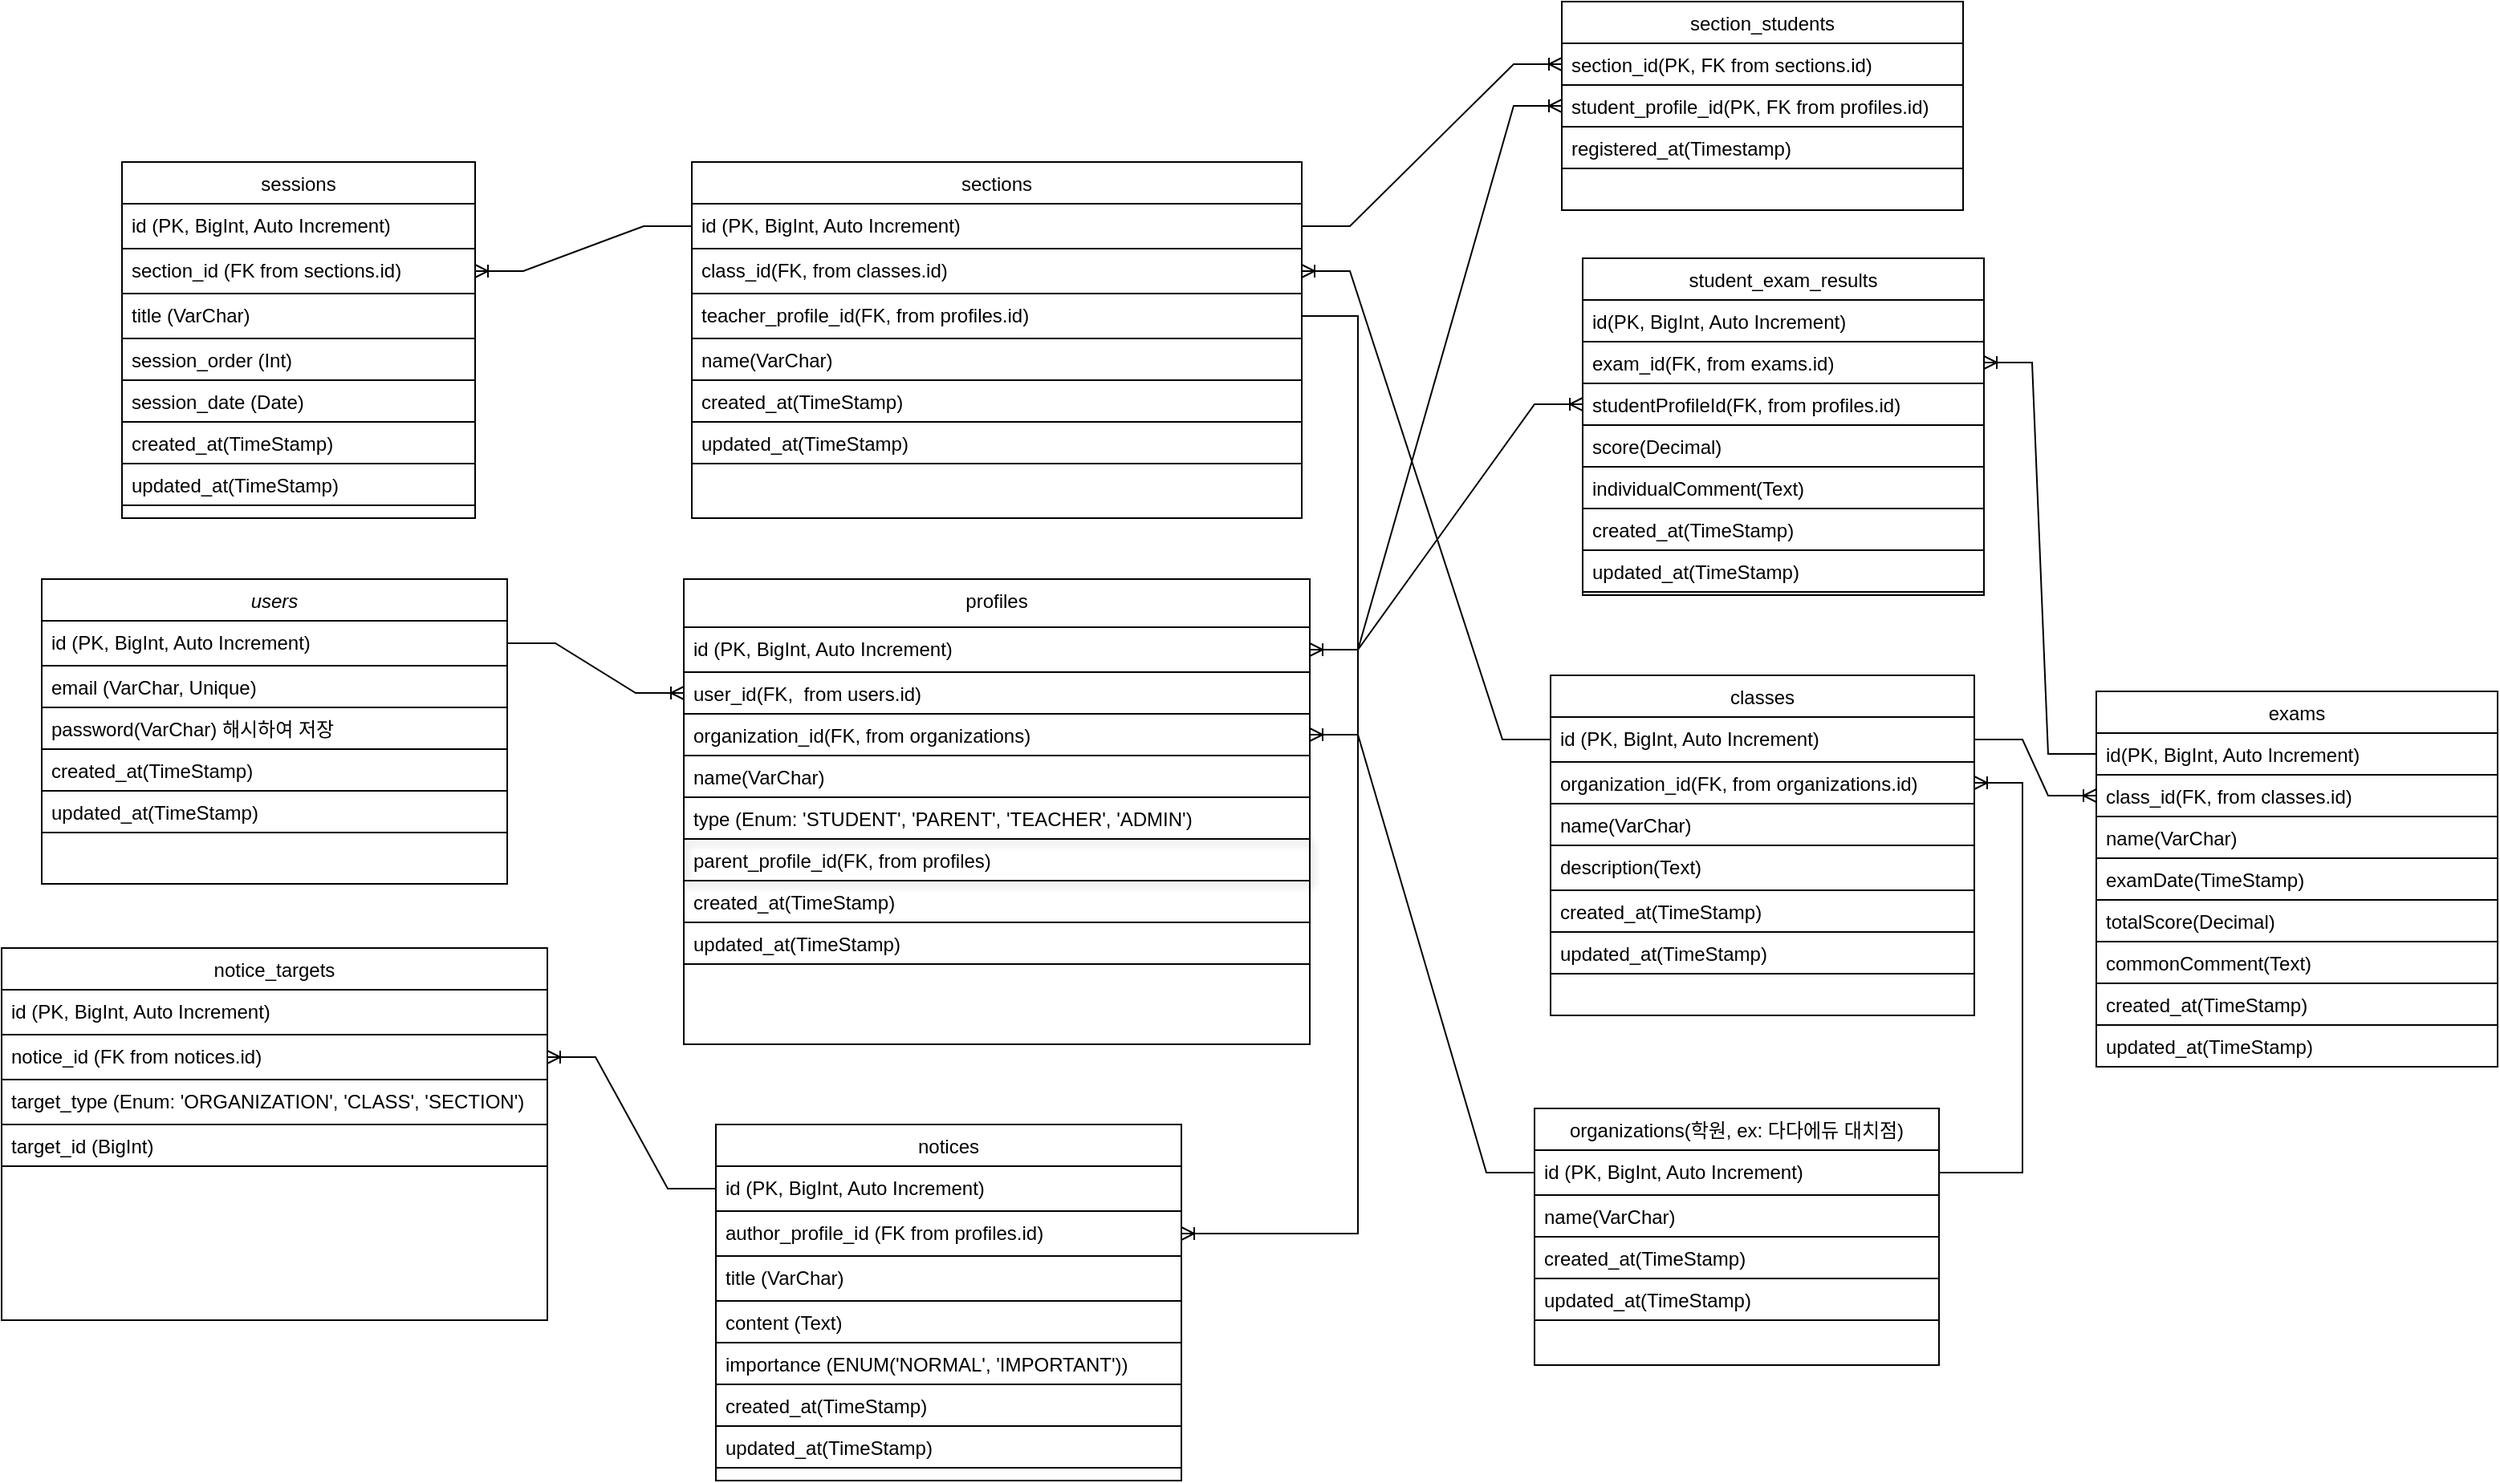 <mxfile version="27.1.5">
  <diagram id="C5RBs43oDa-KdzZeNtuy" name="Page-1">
    <mxGraphModel dx="3854" dy="2714" grid="1" gridSize="10" guides="1" tooltips="1" connect="1" arrows="1" fold="1" page="1" pageScale="1" pageWidth="900" pageHeight="1600" math="0" shadow="0">
      <root>
        <mxCell id="WIyWlLk6GJQsqaUBKTNV-0" />
        <mxCell id="WIyWlLk6GJQsqaUBKTNV-1" parent="WIyWlLk6GJQsqaUBKTNV-0" />
        <mxCell id="zkfFHV4jXpPFQw0GAbJ--0" value="users" style="swimlane;fontStyle=2;align=center;verticalAlign=top;childLayout=stackLayout;horizontal=1;startSize=26;horizontalStack=0;resizeParent=1;resizeLast=0;collapsible=1;marginBottom=0;rounded=0;shadow=0;strokeWidth=1;strokeColor=default;" parent="WIyWlLk6GJQsqaUBKTNV-1" vertex="1">
          <mxGeometry x="-1570" y="-610" width="290" height="190" as="geometry">
            <mxRectangle x="-1480" y="-880" width="160" height="26" as="alternateBounds" />
          </mxGeometry>
        </mxCell>
        <mxCell id="zkfFHV4jXpPFQw0GAbJ--2" value="id (PK, BigInt, Auto Increment)" style="text;align=left;verticalAlign=top;spacingLeft=4;spacingRight=4;overflow=hidden;rotatable=0;points=[[0,0.5],[1,0.5]];portConstraint=eastwest;rounded=0;shadow=0;html=0;strokeColor=default;" parent="zkfFHV4jXpPFQw0GAbJ--0" vertex="1">
          <mxGeometry y="26" width="290" height="28" as="geometry" />
        </mxCell>
        <mxCell id="zkfFHV4jXpPFQw0GAbJ--3" value="email (VarChar, Unique)" style="text;align=left;verticalAlign=top;spacingLeft=4;spacingRight=4;overflow=hidden;rotatable=0;points=[[0,0.5],[1,0.5]];portConstraint=eastwest;rounded=0;shadow=0;html=0;strokeColor=default;" parent="zkfFHV4jXpPFQw0GAbJ--0" vertex="1">
          <mxGeometry y="54" width="290" height="26" as="geometry" />
        </mxCell>
        <mxCell id="1" value="password(VarChar) 해시하여 저장" style="text;align=left;verticalAlign=top;spacingLeft=4;spacingRight=4;overflow=hidden;rotatable=0;points=[[0,0.5],[1,0.5]];portConstraint=eastwest;rounded=0;shadow=0;html=0;strokeColor=default;" parent="zkfFHV4jXpPFQw0GAbJ--0" vertex="1">
          <mxGeometry y="80" width="290" height="26" as="geometry" />
        </mxCell>
        <mxCell id="2" value="created_at(TimeStamp)" style="text;align=left;verticalAlign=top;spacingLeft=4;spacingRight=4;overflow=hidden;rotatable=0;points=[[0,0.5],[1,0.5]];portConstraint=eastwest;rounded=0;shadow=0;html=0;strokeColor=default;" parent="zkfFHV4jXpPFQw0GAbJ--0" vertex="1">
          <mxGeometry y="106" width="290" height="26" as="geometry" />
        </mxCell>
        <mxCell id="3" value="updated_at(TimeStamp)" style="text;align=left;verticalAlign=top;spacingLeft=4;spacingRight=4;overflow=hidden;rotatable=0;points=[[0,0.5],[1,0.5]];portConstraint=eastwest;rounded=0;shadow=0;html=0;strokeColor=default;" parent="zkfFHV4jXpPFQw0GAbJ--0" vertex="1">
          <mxGeometry y="132" width="290" height="26" as="geometry" />
        </mxCell>
        <mxCell id="zkfFHV4jXpPFQw0GAbJ--6" value="profiles" style="swimlane;fontStyle=0;align=center;verticalAlign=top;childLayout=stackLayout;horizontal=1;startSize=30;horizontalStack=0;resizeParent=1;resizeLast=0;collapsible=1;marginBottom=0;rounded=0;shadow=0;strokeWidth=1;" parent="WIyWlLk6GJQsqaUBKTNV-1" vertex="1">
          <mxGeometry x="-1170" y="-610" width="390" height="290" as="geometry">
            <mxRectangle x="130" y="380" width="160" height="26" as="alternateBounds" />
          </mxGeometry>
        </mxCell>
        <mxCell id="7" value="id (PK, BigInt, Auto Increment)" style="text;align=left;verticalAlign=top;spacingLeft=4;spacingRight=4;overflow=hidden;rotatable=0;points=[[0,0.5],[1,0.5]];portConstraint=eastwest;rounded=0;shadow=0;html=0;strokeColor=default;" parent="zkfFHV4jXpPFQw0GAbJ--6" vertex="1">
          <mxGeometry y="30" width="390" height="28" as="geometry" />
        </mxCell>
        <mxCell id="zkfFHV4jXpPFQw0GAbJ--7" value="user_id(FK,  from users.id)" style="text;align=left;verticalAlign=top;spacingLeft=4;spacingRight=4;overflow=hidden;rotatable=0;points=[[0,0.5],[1,0.5]];portConstraint=eastwest;" parent="zkfFHV4jXpPFQw0GAbJ--6" vertex="1">
          <mxGeometry y="58" width="390" height="26" as="geometry" />
        </mxCell>
        <mxCell id="11" value="organization_id(FK, from organizations)" style="text;align=left;verticalAlign=top;spacingLeft=4;spacingRight=4;overflow=hidden;rotatable=0;points=[[0,0.5],[1,0.5]];portConstraint=eastwest;rounded=0;shadow=0;html=0;labelBorderColor=none;strokeColor=default;" parent="zkfFHV4jXpPFQw0GAbJ--6" vertex="1">
          <mxGeometry y="84" width="390" height="26" as="geometry" />
        </mxCell>
        <mxCell id="12" value="name(VarChar)" style="text;align=left;verticalAlign=top;spacingLeft=4;spacingRight=4;overflow=hidden;rotatable=0;points=[[0,0.5],[1,0.5]];portConstraint=eastwest;rounded=0;shadow=0;html=0;strokeColor=default;" parent="zkfFHV4jXpPFQw0GAbJ--6" vertex="1">
          <mxGeometry y="110" width="390" height="26" as="geometry" />
        </mxCell>
        <mxCell id="13" value="type (Enum: &#39;STUDENT&#39;, &#39;PARENT&#39;, &#39;TEACHER&#39;, &#39;ADMIN&#39;)" style="text;align=left;verticalAlign=top;spacingLeft=4;spacingRight=4;overflow=hidden;rotatable=0;points=[[0,0.5],[1,0.5]];portConstraint=eastwest;rounded=0;shadow=0;html=0;strokeColor=default;" parent="zkfFHV4jXpPFQw0GAbJ--6" vertex="1">
          <mxGeometry y="136" width="390" height="26" as="geometry" />
        </mxCell>
        <mxCell id="zkfFHV4jXpPFQw0GAbJ--8" value="parent_profile_id(FK, from profiles)&#xa;" style="text;align=left;verticalAlign=top;spacingLeft=4;spacingRight=4;overflow=hidden;rotatable=0;points=[[0,0.5],[1,0.5]];portConstraint=eastwest;rounded=0;shadow=1;html=0;strokeColor=default;" parent="zkfFHV4jXpPFQw0GAbJ--6" vertex="1">
          <mxGeometry y="162" width="390" height="26" as="geometry" />
        </mxCell>
        <mxCell id="15" value="created_at(TimeStamp)" style="text;align=left;verticalAlign=top;spacingLeft=4;spacingRight=4;overflow=hidden;rotatable=0;points=[[0,0.5],[1,0.5]];portConstraint=eastwest;rounded=0;shadow=0;html=0;strokeColor=default;" parent="zkfFHV4jXpPFQw0GAbJ--6" vertex="1">
          <mxGeometry y="188" width="390" height="26" as="geometry" />
        </mxCell>
        <mxCell id="14" value="updated_at(TimeStamp)" style="text;align=left;verticalAlign=top;spacingLeft=4;spacingRight=4;overflow=hidden;rotatable=0;points=[[0,0.5],[1,0.5]];portConstraint=eastwest;rounded=0;shadow=0;html=0;strokeColor=default;" parent="zkfFHV4jXpPFQw0GAbJ--6" vertex="1">
          <mxGeometry y="214" width="390" height="26" as="geometry" />
        </mxCell>
        <mxCell id="zkfFHV4jXpPFQw0GAbJ--13" value="classes" style="swimlane;fontStyle=0;align=center;verticalAlign=top;childLayout=stackLayout;horizontal=1;startSize=26;horizontalStack=0;resizeParent=1;resizeLast=0;collapsible=1;marginBottom=0;rounded=0;shadow=0;strokeWidth=1;" parent="WIyWlLk6GJQsqaUBKTNV-1" vertex="1">
          <mxGeometry x="-630" y="-550" width="264" height="212" as="geometry">
            <mxRectangle x="340" y="380" width="170" height="26" as="alternateBounds" />
          </mxGeometry>
        </mxCell>
        <mxCell id="16" value="id (PK, BigInt, Auto Increment)" style="text;align=left;verticalAlign=top;spacingLeft=4;spacingRight=4;overflow=hidden;rotatable=0;points=[[0,0.5],[1,0.5]];portConstraint=eastwest;rounded=0;shadow=0;html=0;strokeColor=default;" parent="zkfFHV4jXpPFQw0GAbJ--13" vertex="1">
          <mxGeometry y="26" width="264" height="28" as="geometry" />
        </mxCell>
        <mxCell id="33" value="organization_id(FK, from organizations.id)" style="text;align=left;verticalAlign=top;spacingLeft=4;spacingRight=4;overflow=hidden;rotatable=0;points=[[0,0.5],[1,0.5]];portConstraint=eastwest;rounded=0;shadow=0;html=0;strokeColor=default;" parent="zkfFHV4jXpPFQw0GAbJ--13" vertex="1">
          <mxGeometry y="54" width="264" height="26" as="geometry" />
        </mxCell>
        <mxCell id="34" value="name(VarChar)" style="text;align=left;verticalAlign=top;spacingLeft=4;spacingRight=4;overflow=hidden;rotatable=0;points=[[0,0.5],[1,0.5]];portConstraint=eastwest;rounded=0;shadow=0;html=0;strokeColor=default;" parent="zkfFHV4jXpPFQw0GAbJ--13" vertex="1">
          <mxGeometry y="80" width="264" height="26" as="geometry" />
        </mxCell>
        <mxCell id="19" value="description(Text)" style="text;align=left;verticalAlign=top;spacingLeft=4;spacingRight=4;overflow=hidden;rotatable=0;points=[[0,0.5],[1,0.5]];portConstraint=eastwest;rounded=0;shadow=0;html=0;strokeColor=default;" parent="zkfFHV4jXpPFQw0GAbJ--13" vertex="1">
          <mxGeometry y="106" width="264" height="28" as="geometry" />
        </mxCell>
        <mxCell id="wo15ww65jztCPG4IunRJ-104" value="" style="edgeStyle=entityRelationEdgeStyle;fontSize=12;html=1;endArrow=ERoneToMany;rounded=0;" parent="zkfFHV4jXpPFQw0GAbJ--13" source="16" target="27" edge="1">
          <mxGeometry width="100" height="100" relative="1" as="geometry">
            <mxPoint x="-360" y="480" as="sourcePoint" />
            <mxPoint x="500" y="210" as="targetPoint" />
            <Array as="points">
              <mxPoint x="350" y="40" />
            </Array>
          </mxGeometry>
        </mxCell>
        <mxCell id="23" value="created_at(TimeStamp)" style="text;align=left;verticalAlign=top;spacingLeft=4;spacingRight=4;overflow=hidden;rotatable=0;points=[[0,0.5],[1,0.5]];portConstraint=eastwest;rounded=0;shadow=0;html=0;strokeColor=default;" parent="zkfFHV4jXpPFQw0GAbJ--13" vertex="1">
          <mxGeometry y="134" width="264" height="26" as="geometry" />
        </mxCell>
        <mxCell id="24" value="updated_at(TimeStamp)" style="text;align=left;verticalAlign=top;spacingLeft=4;spacingRight=4;overflow=hidden;rotatable=0;points=[[0,0.5],[1,0.5]];portConstraint=eastwest;rounded=0;shadow=0;html=0;strokeColor=default;" parent="zkfFHV4jXpPFQw0GAbJ--13" vertex="1">
          <mxGeometry y="160" width="264" height="26" as="geometry" />
        </mxCell>
        <mxCell id="zkfFHV4jXpPFQw0GAbJ--17" value="organizations(학원, ex: 다다에듀 대치점)" style="swimlane;fontStyle=0;align=center;verticalAlign=top;childLayout=stackLayout;horizontal=1;startSize=26;horizontalStack=0;resizeParent=1;resizeLast=0;collapsible=1;marginBottom=0;rounded=0;shadow=0;strokeWidth=1;" parent="WIyWlLk6GJQsqaUBKTNV-1" vertex="1">
          <mxGeometry x="-640" y="-280" width="252" height="160" as="geometry">
            <mxRectangle x="550" y="140" width="160" height="26" as="alternateBounds" />
          </mxGeometry>
        </mxCell>
        <mxCell id="4" value="id (PK, BigInt, Auto Increment)" style="text;align=left;verticalAlign=top;spacingLeft=4;spacingRight=4;overflow=hidden;rotatable=0;points=[[0,0.5],[1,0.5]];portConstraint=eastwest;rounded=0;shadow=0;html=0;strokeColor=default;" parent="zkfFHV4jXpPFQw0GAbJ--17" vertex="1">
          <mxGeometry y="26" width="252" height="28" as="geometry" />
        </mxCell>
        <mxCell id="zkfFHV4jXpPFQw0GAbJ--19" value="name(VarChar)" style="text;align=left;verticalAlign=top;spacingLeft=4;spacingRight=4;overflow=hidden;rotatable=0;points=[[0,0.5],[1,0.5]];portConstraint=eastwest;rounded=0;shadow=0;html=0;strokeColor=default;" parent="zkfFHV4jXpPFQw0GAbJ--17" vertex="1">
          <mxGeometry y="54" width="252" height="26" as="geometry" />
        </mxCell>
        <mxCell id="5" value="created_at(TimeStamp)" style="text;align=left;verticalAlign=top;spacingLeft=4;spacingRight=4;overflow=hidden;rotatable=0;points=[[0,0.5],[1,0.5]];portConstraint=eastwest;rounded=0;shadow=0;html=0;strokeColor=default;" parent="zkfFHV4jXpPFQw0GAbJ--17" vertex="1">
          <mxGeometry y="80" width="252" height="26" as="geometry" />
        </mxCell>
        <mxCell id="6" value="updated_at(TimeStamp)" style="text;align=left;verticalAlign=top;spacingLeft=4;spacingRight=4;overflow=hidden;rotatable=0;points=[[0,0.5],[1,0.5]];portConstraint=eastwest;rounded=0;shadow=0;html=0;strokeColor=default;" parent="zkfFHV4jXpPFQw0GAbJ--17" vertex="1">
          <mxGeometry y="106" width="252" height="26" as="geometry" />
        </mxCell>
        <mxCell id="25" value="sections" style="swimlane;fontStyle=0;align=center;verticalAlign=top;childLayout=stackLayout;horizontal=1;startSize=26;horizontalStack=0;resizeParent=1;resizeLast=0;collapsible=1;marginBottom=0;rounded=0;shadow=0;strokeWidth=1;" parent="WIyWlLk6GJQsqaUBKTNV-1" vertex="1">
          <mxGeometry x="-1165" y="-870" width="380" height="222" as="geometry">
            <mxRectangle x="340" y="380" width="170" height="26" as="alternateBounds" />
          </mxGeometry>
        </mxCell>
        <mxCell id="26" value="id (PK, BigInt, Auto Increment)" style="text;align=left;verticalAlign=top;spacingLeft=4;spacingRight=4;overflow=hidden;rotatable=0;points=[[0,0.5],[1,0.5]];portConstraint=eastwest;rounded=0;shadow=0;html=0;strokeColor=default;" parent="25" vertex="1">
          <mxGeometry y="26" width="380" height="28" as="geometry" />
        </mxCell>
        <mxCell id="27" value="class_id(FK, from classes.id)" style="text;align=left;verticalAlign=top;spacingLeft=4;spacingRight=4;overflow=hidden;rotatable=0;points=[[0,0.5],[1,0.5]];portConstraint=eastwest;rounded=0;shadow=0;html=0;strokeColor=default;" parent="25" vertex="1">
          <mxGeometry y="54" width="380" height="28" as="geometry" />
        </mxCell>
        <mxCell id="28" value="teacher_profile_id(FK, from profiles.id)" style="text;align=left;verticalAlign=top;spacingLeft=4;spacingRight=4;overflow=hidden;rotatable=0;points=[[0,0.5],[1,0.5]];portConstraint=eastwest;rounded=0;shadow=0;html=0;strokeColor=default;" parent="25" vertex="1">
          <mxGeometry y="82" width="380" height="28" as="geometry" />
        </mxCell>
        <mxCell id="29" value="name(VarChar)" style="text;align=left;verticalAlign=top;spacingLeft=4;spacingRight=4;overflow=hidden;rotatable=0;points=[[0,0.5],[1,0.5]];portConstraint=eastwest;rounded=0;shadow=0;html=0;strokeColor=default;" parent="25" vertex="1">
          <mxGeometry y="110" width="380" height="26" as="geometry" />
        </mxCell>
        <mxCell id="30" value="created_at(TimeStamp)" style="text;align=left;verticalAlign=top;spacingLeft=4;spacingRight=4;overflow=hidden;rotatable=0;points=[[0,0.5],[1,0.5]];portConstraint=eastwest;rounded=0;shadow=0;html=0;strokeColor=default;" parent="25" vertex="1">
          <mxGeometry y="136" width="380" height="26" as="geometry" />
        </mxCell>
        <mxCell id="31" value="updated_at(TimeStamp)" style="text;align=left;verticalAlign=top;spacingLeft=4;spacingRight=4;overflow=hidden;rotatable=0;points=[[0,0.5],[1,0.5]];portConstraint=eastwest;rounded=0;shadow=0;html=0;strokeColor=default;" parent="25" vertex="1">
          <mxGeometry y="162" width="380" height="26" as="geometry" />
        </mxCell>
        <mxCell id="35" value="section_students" style="swimlane;fontStyle=0;align=center;verticalAlign=top;childLayout=stackLayout;horizontal=1;startSize=26;horizontalStack=0;resizeParent=1;resizeLast=0;collapsible=1;marginBottom=0;rounded=0;shadow=0;strokeWidth=1;" parent="WIyWlLk6GJQsqaUBKTNV-1" vertex="1">
          <mxGeometry x="-623" y="-970" width="250" height="130" as="geometry">
            <mxRectangle x="340" y="380" width="170" height="26" as="alternateBounds" />
          </mxGeometry>
        </mxCell>
        <mxCell id="39" value="section_id(PK, FK from sections.id)" style="text;align=left;verticalAlign=top;spacingLeft=4;spacingRight=4;overflow=hidden;rotatable=0;points=[[0,0.5],[1,0.5]];portConstraint=eastwest;rounded=0;shadow=0;html=0;strokeColor=default;" parent="35" vertex="1">
          <mxGeometry y="26" width="250" height="26" as="geometry" />
        </mxCell>
        <mxCell id="40" value="student_profile_id(PK, FK from profiles.id)" style="text;align=left;verticalAlign=top;spacingLeft=4;spacingRight=4;overflow=hidden;rotatable=0;points=[[0,0.5],[1,0.5]];portConstraint=eastwest;rounded=0;shadow=0;html=0;strokeColor=default;" parent="35" vertex="1">
          <mxGeometry y="52" width="250" height="26" as="geometry" />
        </mxCell>
        <mxCell id="41" value="registered_at(Timestamp)" style="text;align=left;verticalAlign=top;spacingLeft=4;spacingRight=4;overflow=hidden;rotatable=0;points=[[0,0.5],[1,0.5]];portConstraint=eastwest;rounded=0;shadow=0;html=0;strokeColor=default;" parent="35" vertex="1">
          <mxGeometry y="78" width="250" height="26" as="geometry" />
        </mxCell>
        <mxCell id="43" value="sessions" style="swimlane;fontStyle=0;align=center;verticalAlign=top;childLayout=stackLayout;horizontal=1;startSize=26;horizontalStack=0;resizeParent=1;resizeLast=0;collapsible=1;marginBottom=0;rounded=0;shadow=0;strokeWidth=1;" parent="WIyWlLk6GJQsqaUBKTNV-1" vertex="1">
          <mxGeometry x="-1520" y="-870" width="220" height="222" as="geometry">
            <mxRectangle x="340" y="380" width="170" height="26" as="alternateBounds" />
          </mxGeometry>
        </mxCell>
        <mxCell id="44" value="id (PK, BigInt, Auto Increment)" style="text;align=left;verticalAlign=top;spacingLeft=4;spacingRight=4;overflow=hidden;rotatable=0;points=[[0,0.5],[1,0.5]];portConstraint=eastwest;rounded=0;shadow=0;html=0;strokeColor=default;" parent="43" vertex="1">
          <mxGeometry y="26" width="220" height="28" as="geometry" />
        </mxCell>
        <mxCell id="45" value="section_id (FK from sections.id)" style="text;align=left;verticalAlign=top;spacingLeft=4;spacingRight=4;overflow=hidden;rotatable=0;points=[[0,0.5],[1,0.5]];portConstraint=eastwest;rounded=0;shadow=0;html=0;strokeColor=default;" parent="43" vertex="1">
          <mxGeometry y="54" width="220" height="28" as="geometry" />
        </mxCell>
        <mxCell id="46" value="title (VarChar)" style="text;align=left;verticalAlign=top;spacingLeft=4;spacingRight=4;overflow=hidden;rotatable=0;points=[[0,0.5],[1,0.5]];portConstraint=eastwest;rounded=0;shadow=0;html=0;strokeColor=default;" parent="43" vertex="1">
          <mxGeometry y="82" width="220" height="28" as="geometry" />
        </mxCell>
        <mxCell id="47" value="session_order (Int)" style="text;align=left;verticalAlign=top;spacingLeft=4;spacingRight=4;overflow=hidden;rotatable=0;points=[[0,0.5],[1,0.5]];portConstraint=eastwest;rounded=0;shadow=0;html=0;strokeColor=default;" parent="43" vertex="1">
          <mxGeometry y="110" width="220" height="26" as="geometry" />
        </mxCell>
        <mxCell id="51" value="session_date (Date)" style="text;align=left;verticalAlign=top;spacingLeft=4;spacingRight=4;overflow=hidden;rotatable=0;points=[[0,0.5],[1,0.5]];portConstraint=eastwest;rounded=0;shadow=0;html=0;strokeColor=default;" parent="43" vertex="1">
          <mxGeometry y="136" width="220" height="26" as="geometry" />
        </mxCell>
        <mxCell id="48" value="created_at(TimeStamp)" style="text;align=left;verticalAlign=top;spacingLeft=4;spacingRight=4;overflow=hidden;rotatable=0;points=[[0,0.5],[1,0.5]];portConstraint=eastwest;rounded=0;shadow=0;html=0;strokeColor=default;" parent="43" vertex="1">
          <mxGeometry y="162" width="220" height="26" as="geometry" />
        </mxCell>
        <mxCell id="49" value="updated_at(TimeStamp)" style="text;align=left;verticalAlign=top;spacingLeft=4;spacingRight=4;overflow=hidden;rotatable=0;points=[[0,0.5],[1,0.5]];portConstraint=eastwest;rounded=0;shadow=0;html=0;strokeColor=default;" parent="43" vertex="1">
          <mxGeometry y="188" width="220" height="26" as="geometry" />
        </mxCell>
        <mxCell id="52" value="notices" style="swimlane;fontStyle=0;align=center;verticalAlign=top;childLayout=stackLayout;horizontal=1;startSize=26;horizontalStack=0;resizeParent=1;resizeLast=0;collapsible=1;marginBottom=0;rounded=0;shadow=0;strokeWidth=1;" parent="WIyWlLk6GJQsqaUBKTNV-1" vertex="1">
          <mxGeometry x="-1150" y="-270" width="290" height="222" as="geometry">
            <mxRectangle x="340" y="380" width="170" height="26" as="alternateBounds" />
          </mxGeometry>
        </mxCell>
        <mxCell id="53" value="id (PK, BigInt, Auto Increment)" style="text;align=left;verticalAlign=top;spacingLeft=4;spacingRight=4;overflow=hidden;rotatable=0;points=[[0,0.5],[1,0.5]];portConstraint=eastwest;rounded=0;shadow=0;html=0;strokeColor=default;" parent="52" vertex="1">
          <mxGeometry y="26" width="290" height="28" as="geometry" />
        </mxCell>
        <mxCell id="54" value="author_profile_id (FK from profiles.id)" style="text;align=left;verticalAlign=top;spacingLeft=4;spacingRight=4;overflow=hidden;rotatable=0;points=[[0,0.5],[1,0.5]];portConstraint=eastwest;rounded=0;shadow=0;html=0;strokeColor=default;" parent="52" vertex="1">
          <mxGeometry y="54" width="290" height="28" as="geometry" />
        </mxCell>
        <mxCell id="55" value="title (VarChar)" style="text;align=left;verticalAlign=top;spacingLeft=4;spacingRight=4;overflow=hidden;rotatable=0;points=[[0,0.5],[1,0.5]];portConstraint=eastwest;rounded=0;shadow=0;html=0;strokeColor=default;" parent="52" vertex="1">
          <mxGeometry y="82" width="290" height="28" as="geometry" />
        </mxCell>
        <mxCell id="56" value="content (Text)" style="text;align=left;verticalAlign=top;spacingLeft=4;spacingRight=4;overflow=hidden;rotatable=0;points=[[0,0.5],[1,0.5]];portConstraint=eastwest;rounded=0;shadow=0;html=0;strokeColor=default;" parent="52" vertex="1">
          <mxGeometry y="110" width="290" height="26" as="geometry" />
        </mxCell>
        <mxCell id="Kz8PJ6qITgdnV9pDrZpg-69" value="importance (ENUM(&#39;NORMAL&#39;, &#39;IMPORTANT&#39;))" style="text;align=left;verticalAlign=top;spacingLeft=4;spacingRight=4;overflow=hidden;rotatable=0;points=[[0,0.5],[1,0.5]];portConstraint=eastwest;rounded=0;shadow=0;html=0;" vertex="1" parent="52">
          <mxGeometry y="136" width="290" height="26" as="geometry" />
        </mxCell>
        <mxCell id="58" value="created_at(TimeStamp)" style="text;align=left;verticalAlign=top;spacingLeft=4;spacingRight=4;overflow=hidden;rotatable=0;points=[[0,0.5],[1,0.5]];portConstraint=eastwest;rounded=0;shadow=0;html=0;strokeColor=default;" parent="52" vertex="1">
          <mxGeometry y="162" width="290" height="26" as="geometry" />
        </mxCell>
        <mxCell id="59" value="updated_at(TimeStamp)" style="text;align=left;verticalAlign=top;spacingLeft=4;spacingRight=4;overflow=hidden;rotatable=0;points=[[0,0.5],[1,0.5]];portConstraint=eastwest;rounded=0;shadow=0;html=0;strokeColor=default;" parent="52" vertex="1">
          <mxGeometry y="188" width="290" height="26" as="geometry" />
        </mxCell>
        <mxCell id="61" value="notice_targets" style="swimlane;fontStyle=0;align=center;verticalAlign=top;childLayout=stackLayout;horizontal=1;startSize=26;horizontalStack=0;resizeParent=1;resizeLast=0;collapsible=1;marginBottom=0;rounded=0;shadow=0;strokeWidth=1;" parent="WIyWlLk6GJQsqaUBKTNV-1" vertex="1">
          <mxGeometry x="-1595" y="-380" width="340" height="232" as="geometry">
            <mxRectangle x="340" y="380" width="170" height="26" as="alternateBounds" />
          </mxGeometry>
        </mxCell>
        <mxCell id="62" value="id (PK, BigInt, Auto Increment)" style="text;align=left;verticalAlign=top;spacingLeft=4;spacingRight=4;overflow=hidden;rotatable=0;points=[[0,0.5],[1,0.5]];portConstraint=eastwest;rounded=0;shadow=0;html=0;strokeColor=default;" parent="61" vertex="1">
          <mxGeometry y="26" width="340" height="28" as="geometry" />
        </mxCell>
        <mxCell id="63" value="notice_id (FK from notices.id)" style="text;align=left;verticalAlign=top;spacingLeft=4;spacingRight=4;overflow=hidden;rotatable=0;points=[[0,0.5],[1,0.5]];portConstraint=eastwest;rounded=0;shadow=0;html=0;strokeColor=default;" parent="61" vertex="1">
          <mxGeometry y="54" width="340" height="28" as="geometry" />
        </mxCell>
        <mxCell id="64" value="target_type (Enum: &#39;ORGANIZATION&#39;, &#39;CLASS&#39;, &#39;SECTION&#39;)" style="text;align=left;verticalAlign=top;spacingLeft=4;spacingRight=4;overflow=hidden;rotatable=0;points=[[0,0.5],[1,0.5]];portConstraint=eastwest;rounded=0;shadow=0;html=0;strokeColor=default;" parent="61" vertex="1">
          <mxGeometry y="82" width="340" height="28" as="geometry" />
        </mxCell>
        <mxCell id="65" value="target_id (BigInt)" style="text;align=left;verticalAlign=top;spacingLeft=4;spacingRight=4;overflow=hidden;rotatable=0;points=[[0,0.5],[1,0.5]];portConstraint=eastwest;rounded=0;shadow=0;html=0;strokeColor=default;" parent="61" vertex="1">
          <mxGeometry y="110" width="340" height="26" as="geometry" />
        </mxCell>
        <mxCell id="wo15ww65jztCPG4IunRJ-105" value="" style="edgeStyle=entityRelationEdgeStyle;fontSize=12;html=1;endArrow=ERoneToMany;rounded=0;" parent="WIyWlLk6GJQsqaUBKTNV-1" source="4" target="33" edge="1">
          <mxGeometry width="100" height="100" relative="1" as="geometry">
            <mxPoint x="-550" y="-240" as="sourcePoint" />
            <mxPoint x="520" y="758" as="targetPoint" />
          </mxGeometry>
        </mxCell>
        <mxCell id="wo15ww65jztCPG4IunRJ-106" value="" style="edgeStyle=entityRelationEdgeStyle;fontSize=12;html=1;endArrow=ERoneToMany;rounded=0;" parent="WIyWlLk6GJQsqaUBKTNV-1" source="4" target="11" edge="1">
          <mxGeometry width="100" height="100" relative="1" as="geometry">
            <mxPoint x="-420" y="-530" as="sourcePoint" />
            <mxPoint x="-342" y="-503" as="targetPoint" />
            <Array as="points">
              <mxPoint x="-710" y="-470" />
              <mxPoint x="-370" y="-500" />
            </Array>
          </mxGeometry>
        </mxCell>
        <mxCell id="wo15ww65jztCPG4IunRJ-107" value="" style="edgeStyle=entityRelationEdgeStyle;fontSize=12;html=1;endArrow=ERoneToMany;rounded=0;" parent="WIyWlLk6GJQsqaUBKTNV-1" source="zkfFHV4jXpPFQw0GAbJ--2" target="zkfFHV4jXpPFQw0GAbJ--7" edge="1">
          <mxGeometry width="100" height="100" relative="1" as="geometry">
            <mxPoint x="-1260" y="-400" as="sourcePoint" />
            <mxPoint x="-1350" y="-343" as="targetPoint" />
            <Array as="points">
              <mxPoint x="-1280" y="-300" />
              <mxPoint x="-940" y="-330" />
            </Array>
          </mxGeometry>
        </mxCell>
        <mxCell id="wo15ww65jztCPG4IunRJ-108" value="" style="edgeStyle=entityRelationEdgeStyle;fontSize=12;html=1;endArrow=ERoneToMany;rounded=0;" parent="WIyWlLk6GJQsqaUBKTNV-1" source="28" target="7" edge="1">
          <mxGeometry width="100" height="100" relative="1" as="geometry">
            <mxPoint x="-240" y="-478" as="sourcePoint" />
            <mxPoint x="-430" y="-730" as="targetPoint" />
            <Array as="points">
              <mxPoint x="110" y="-478" />
            </Array>
          </mxGeometry>
        </mxCell>
        <mxCell id="wo15ww65jztCPG4IunRJ-109" value="" style="edgeStyle=entityRelationEdgeStyle;fontSize=12;html=1;endArrow=ERoneToMany;rounded=0;" parent="WIyWlLk6GJQsqaUBKTNV-1" source="26" target="45" edge="1">
          <mxGeometry width="100" height="100" relative="1" as="geometry">
            <mxPoint x="-730" y="-500" as="sourcePoint" />
            <mxPoint x="-960" y="-90" as="targetPoint" />
            <Array as="points">
              <mxPoint x="-320" y="146" />
            </Array>
          </mxGeometry>
        </mxCell>
        <mxCell id="wo15ww65jztCPG4IunRJ-110" value="" style="edgeStyle=entityRelationEdgeStyle;fontSize=12;html=1;endArrow=ERoneToMany;rounded=0;" parent="WIyWlLk6GJQsqaUBKTNV-1" source="7" target="54" edge="1">
          <mxGeometry width="100" height="100" relative="1" as="geometry">
            <mxPoint x="-650" y="-360" as="sourcePoint" />
            <mxPoint x="-880" y="-132" as="targetPoint" />
            <Array as="points">
              <mxPoint x="10" y="-44" />
            </Array>
          </mxGeometry>
        </mxCell>
        <mxCell id="wo15ww65jztCPG4IunRJ-111" value="" style="edgeStyle=entityRelationEdgeStyle;fontSize=12;html=1;endArrow=ERoneToMany;rounded=0;" parent="WIyWlLk6GJQsqaUBKTNV-1" source="53" target="63" edge="1">
          <mxGeometry width="100" height="100" relative="1" as="geometry">
            <mxPoint x="-1060" y="-340" as="sourcePoint" />
            <mxPoint x="-1220" y="-56" as="targetPoint" />
            <Array as="points">
              <mxPoint x="120" y="182" />
            </Array>
          </mxGeometry>
        </mxCell>
        <mxCell id="wo15ww65jztCPG4IunRJ-112" value="" style="edgeStyle=entityRelationEdgeStyle;fontSize=12;html=1;endArrow=ERoneToMany;rounded=0;" parent="WIyWlLk6GJQsqaUBKTNV-1" source="7" target="40" edge="1">
          <mxGeometry width="100" height="100" relative="1" as="geometry">
            <mxPoint x="-470" y="-361" as="sourcePoint" />
            <mxPoint x="-312" y="-410" as="targetPoint" />
          </mxGeometry>
        </mxCell>
        <mxCell id="wo15ww65jztCPG4IunRJ-113" value="" style="edgeStyle=entityRelationEdgeStyle;fontSize=12;html=1;endArrow=ERoneToMany;rounded=0;" parent="WIyWlLk6GJQsqaUBKTNV-1" source="26" target="39" edge="1">
          <mxGeometry width="100" height="100" relative="1" as="geometry">
            <mxPoint x="-780" y="-250" as="sourcePoint" />
            <mxPoint x="-604" y="101" as="targetPoint" />
          </mxGeometry>
        </mxCell>
        <mxCell id="Kz8PJ6qITgdnV9pDrZpg-71" value="exams" style="swimlane;fontStyle=0;align=center;verticalAlign=top;childLayout=stackLayout;horizontal=1;startSize=26;horizontalStack=0;resizeParent=1;resizeLast=0;collapsible=1;marginBottom=0;rounded=0;shadow=0;strokeWidth=1;" vertex="1" parent="WIyWlLk6GJQsqaUBKTNV-1">
          <mxGeometry x="-290" y="-540" width="250" height="234" as="geometry">
            <mxRectangle x="340" y="380" width="170" height="26" as="alternateBounds" />
          </mxGeometry>
        </mxCell>
        <mxCell id="Kz8PJ6qITgdnV9pDrZpg-72" value="id(PK, BigInt, Auto Increment)" style="text;align=left;verticalAlign=top;spacingLeft=4;spacingRight=4;overflow=hidden;rotatable=0;points=[[0,0.5],[1,0.5]];portConstraint=eastwest;rounded=0;shadow=0;html=0;strokeColor=default;" vertex="1" parent="Kz8PJ6qITgdnV9pDrZpg-71">
          <mxGeometry y="26" width="250" height="26" as="geometry" />
        </mxCell>
        <mxCell id="Kz8PJ6qITgdnV9pDrZpg-73" value="class_id(FK, from classes.id)" style="text;align=left;verticalAlign=top;spacingLeft=4;spacingRight=4;overflow=hidden;rotatable=0;points=[[0,0.5],[1,0.5]];portConstraint=eastwest;rounded=0;shadow=0;html=0;strokeColor=default;" vertex="1" parent="Kz8PJ6qITgdnV9pDrZpg-71">
          <mxGeometry y="52" width="250" height="26" as="geometry" />
        </mxCell>
        <mxCell id="Kz8PJ6qITgdnV9pDrZpg-74" value="name(VarChar)" style="text;align=left;verticalAlign=top;spacingLeft=4;spacingRight=4;overflow=hidden;rotatable=0;points=[[0,0.5],[1,0.5]];portConstraint=eastwest;rounded=0;shadow=0;html=0;strokeColor=default;" vertex="1" parent="Kz8PJ6qITgdnV9pDrZpg-71">
          <mxGeometry y="78" width="250" height="26" as="geometry" />
        </mxCell>
        <mxCell id="Kz8PJ6qITgdnV9pDrZpg-75" value="examDate(TimeStamp)" style="text;align=left;verticalAlign=top;spacingLeft=4;spacingRight=4;overflow=hidden;rotatable=0;points=[[0,0.5],[1,0.5]];portConstraint=eastwest;rounded=0;shadow=0;html=0;strokeColor=default;" vertex="1" parent="Kz8PJ6qITgdnV9pDrZpg-71">
          <mxGeometry y="104" width="250" height="26" as="geometry" />
        </mxCell>
        <mxCell id="Kz8PJ6qITgdnV9pDrZpg-76" value="totalScore(Decimal)" style="text;align=left;verticalAlign=top;spacingLeft=4;spacingRight=4;overflow=hidden;rotatable=0;points=[[0,0.5],[1,0.5]];portConstraint=eastwest;rounded=0;shadow=0;html=0;strokeColor=default;" vertex="1" parent="Kz8PJ6qITgdnV9pDrZpg-71">
          <mxGeometry y="130" width="250" height="26" as="geometry" />
        </mxCell>
        <mxCell id="Kz8PJ6qITgdnV9pDrZpg-77" value="commonComment(Text)" style="text;align=left;verticalAlign=top;spacingLeft=4;spacingRight=4;overflow=hidden;rotatable=0;points=[[0,0.5],[1,0.5]];portConstraint=eastwest;rounded=0;shadow=0;html=0;strokeColor=default;" vertex="1" parent="Kz8PJ6qITgdnV9pDrZpg-71">
          <mxGeometry y="156" width="250" height="26" as="geometry" />
        </mxCell>
        <mxCell id="Kz8PJ6qITgdnV9pDrZpg-78" value="created_at(TimeStamp)" style="text;align=left;verticalAlign=top;spacingLeft=4;spacingRight=4;overflow=hidden;rotatable=0;points=[[0,0.5],[1,0.5]];portConstraint=eastwest;rounded=0;shadow=0;html=0;strokeColor=default;" vertex="1" parent="Kz8PJ6qITgdnV9pDrZpg-71">
          <mxGeometry y="182" width="250" height="26" as="geometry" />
        </mxCell>
        <mxCell id="Kz8PJ6qITgdnV9pDrZpg-79" value="updated_at(TimeStamp)" style="text;align=left;verticalAlign=top;spacingLeft=4;spacingRight=4;overflow=hidden;rotatable=0;points=[[0,0.5],[1,0.5]];portConstraint=eastwest;rounded=0;shadow=0;html=0;strokeColor=default;" vertex="1" parent="Kz8PJ6qITgdnV9pDrZpg-71">
          <mxGeometry y="208" width="250" height="26" as="geometry" />
        </mxCell>
        <mxCell id="Kz8PJ6qITgdnV9pDrZpg-80" value="student_exam_results" style="swimlane;fontStyle=0;align=center;verticalAlign=top;childLayout=stackLayout;horizontal=1;startSize=26;horizontalStack=0;resizeParent=1;resizeLast=0;collapsible=1;marginBottom=0;rounded=0;shadow=0;strokeWidth=1;" vertex="1" parent="WIyWlLk6GJQsqaUBKTNV-1">
          <mxGeometry x="-610" y="-810" width="250" height="210" as="geometry">
            <mxRectangle x="340" y="380" width="170" height="26" as="alternateBounds" />
          </mxGeometry>
        </mxCell>
        <mxCell id="Kz8PJ6qITgdnV9pDrZpg-81" value="id(PK, BigInt, Auto Increment)" style="text;align=left;verticalAlign=top;spacingLeft=4;spacingRight=4;overflow=hidden;rotatable=0;points=[[0,0.5],[1,0.5]];portConstraint=eastwest;rounded=0;shadow=0;html=0;strokeColor=default;" vertex="1" parent="Kz8PJ6qITgdnV9pDrZpg-80">
          <mxGeometry y="26" width="250" height="26" as="geometry" />
        </mxCell>
        <mxCell id="Kz8PJ6qITgdnV9pDrZpg-82" value="exam_id(FK, from exams.id)" style="text;align=left;verticalAlign=top;spacingLeft=4;spacingRight=4;overflow=hidden;rotatable=0;points=[[0,0.5],[1,0.5]];portConstraint=eastwest;rounded=0;shadow=0;html=0;strokeColor=default;" vertex="1" parent="Kz8PJ6qITgdnV9pDrZpg-80">
          <mxGeometry y="52" width="250" height="26" as="geometry" />
        </mxCell>
        <mxCell id="Kz8PJ6qITgdnV9pDrZpg-83" value="studentProfileId(FK, from profiles.id)" style="text;align=left;verticalAlign=top;spacingLeft=4;spacingRight=4;overflow=hidden;rotatable=0;points=[[0,0.5],[1,0.5]];portConstraint=eastwest;rounded=0;shadow=0;html=0;strokeColor=default;" vertex="1" parent="Kz8PJ6qITgdnV9pDrZpg-80">
          <mxGeometry y="78" width="250" height="26" as="geometry" />
        </mxCell>
        <mxCell id="Kz8PJ6qITgdnV9pDrZpg-84" value="score(Decimal)" style="text;align=left;verticalAlign=top;spacingLeft=4;spacingRight=4;overflow=hidden;rotatable=0;points=[[0,0.5],[1,0.5]];portConstraint=eastwest;rounded=0;shadow=0;html=0;strokeColor=default;" vertex="1" parent="Kz8PJ6qITgdnV9pDrZpg-80">
          <mxGeometry y="104" width="250" height="26" as="geometry" />
        </mxCell>
        <mxCell id="Kz8PJ6qITgdnV9pDrZpg-85" value="individualComment(Text)" style="text;align=left;verticalAlign=top;spacingLeft=4;spacingRight=4;overflow=hidden;rotatable=0;points=[[0,0.5],[1,0.5]];portConstraint=eastwest;rounded=0;shadow=0;html=0;strokeColor=default;" vertex="1" parent="Kz8PJ6qITgdnV9pDrZpg-80">
          <mxGeometry y="130" width="250" height="26" as="geometry" />
        </mxCell>
        <mxCell id="Kz8PJ6qITgdnV9pDrZpg-87" value="created_at(TimeStamp)" style="text;align=left;verticalAlign=top;spacingLeft=4;spacingRight=4;overflow=hidden;rotatable=0;points=[[0,0.5],[1,0.5]];portConstraint=eastwest;rounded=0;shadow=0;html=0;strokeColor=default;" vertex="1" parent="Kz8PJ6qITgdnV9pDrZpg-80">
          <mxGeometry y="156" width="250" height="26" as="geometry" />
        </mxCell>
        <mxCell id="Kz8PJ6qITgdnV9pDrZpg-88" value="updated_at(TimeStamp)" style="text;align=left;verticalAlign=top;spacingLeft=4;spacingRight=4;overflow=hidden;rotatable=0;points=[[0,0.5],[1,0.5]];portConstraint=eastwest;rounded=0;shadow=0;html=0;strokeColor=default;" vertex="1" parent="Kz8PJ6qITgdnV9pDrZpg-80">
          <mxGeometry y="182" width="250" height="26" as="geometry" />
        </mxCell>
        <mxCell id="Kz8PJ6qITgdnV9pDrZpg-89" value="" style="edgeStyle=entityRelationEdgeStyle;fontSize=12;html=1;endArrow=ERoneToMany;rounded=0;" edge="1" parent="WIyWlLk6GJQsqaUBKTNV-1" source="16" target="Kz8PJ6qITgdnV9pDrZpg-73">
          <mxGeometry width="100" height="100" relative="1" as="geometry">
            <mxPoint x="-800" y="-1051" as="sourcePoint" />
            <mxPoint x="-630" y="-1290" as="targetPoint" />
          </mxGeometry>
        </mxCell>
        <mxCell id="Kz8PJ6qITgdnV9pDrZpg-90" value="" style="edgeStyle=entityRelationEdgeStyle;fontSize=12;html=1;endArrow=ERoneToMany;rounded=0;" edge="1" parent="WIyWlLk6GJQsqaUBKTNV-1" source="Kz8PJ6qITgdnV9pDrZpg-72" target="Kz8PJ6qITgdnV9pDrZpg-82">
          <mxGeometry width="100" height="100" relative="1" as="geometry">
            <mxPoint x="-620" y="-795" as="sourcePoint" />
            <mxPoint x="-554" y="-1370" as="targetPoint" />
          </mxGeometry>
        </mxCell>
        <mxCell id="Kz8PJ6qITgdnV9pDrZpg-91" value="" style="edgeStyle=entityRelationEdgeStyle;fontSize=12;html=1;endArrow=ERoneToMany;rounded=0;" edge="1" parent="WIyWlLk6GJQsqaUBKTNV-1" source="7" target="Kz8PJ6qITgdnV9pDrZpg-83">
          <mxGeometry width="100" height="100" relative="1" as="geometry">
            <mxPoint x="-110" y="-580" as="sourcePoint" />
            <mxPoint x="100" y="-444" as="targetPoint" />
            <Array as="points">
              <mxPoint x="-130" y="-490" />
            </Array>
          </mxGeometry>
        </mxCell>
      </root>
    </mxGraphModel>
  </diagram>
</mxfile>
